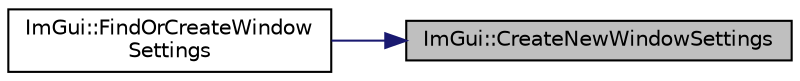 digraph "ImGui::CreateNewWindowSettings"
{
 // LATEX_PDF_SIZE
  edge [fontname="Helvetica",fontsize="10",labelfontname="Helvetica",labelfontsize="10"];
  node [fontname="Helvetica",fontsize="10",shape=record];
  rankdir="RL";
  Node1 [label="ImGui::CreateNewWindowSettings",height=0.2,width=0.4,color="black", fillcolor="grey75", style="filled", fontcolor="black",tooltip=" "];
  Node1 -> Node2 [dir="back",color="midnightblue",fontsize="10",style="solid"];
  Node2 [label="ImGui::FindOrCreateWindow\lSettings",height=0.2,width=0.4,color="black", fillcolor="white", style="filled",URL="$namespace_im_gui.html#ac2b283d79ae40a2ff00247898b8cc33b",tooltip=" "];
}
